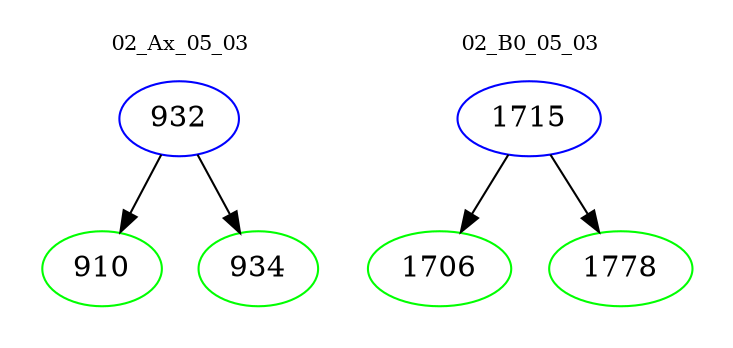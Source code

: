 digraph{
subgraph cluster_0 {
color = white
label = "02_Ax_05_03";
fontsize=10;
T0_932 [label="932", color="blue"]
T0_932 -> T0_910 [color="black"]
T0_910 [label="910", color="green"]
T0_932 -> T0_934 [color="black"]
T0_934 [label="934", color="green"]
}
subgraph cluster_1 {
color = white
label = "02_B0_05_03";
fontsize=10;
T1_1715 [label="1715", color="blue"]
T1_1715 -> T1_1706 [color="black"]
T1_1706 [label="1706", color="green"]
T1_1715 -> T1_1778 [color="black"]
T1_1778 [label="1778", color="green"]
}
}
